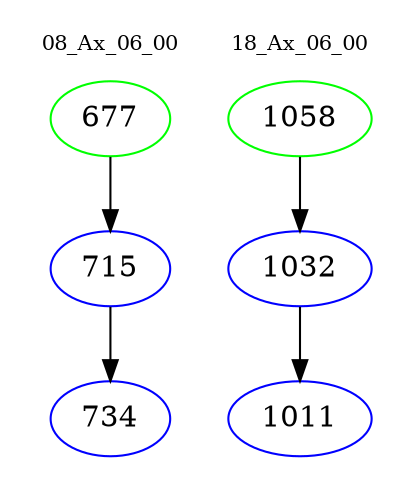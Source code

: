 digraph{
subgraph cluster_0 {
color = white
label = "08_Ax_06_00";
fontsize=10;
T0_677 [label="677", color="green"]
T0_677 -> T0_715 [color="black"]
T0_715 [label="715", color="blue"]
T0_715 -> T0_734 [color="black"]
T0_734 [label="734", color="blue"]
}
subgraph cluster_1 {
color = white
label = "18_Ax_06_00";
fontsize=10;
T1_1058 [label="1058", color="green"]
T1_1058 -> T1_1032 [color="black"]
T1_1032 [label="1032", color="blue"]
T1_1032 -> T1_1011 [color="black"]
T1_1011 [label="1011", color="blue"]
}
}

